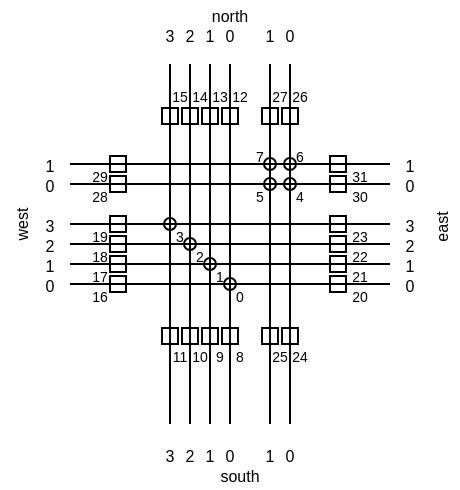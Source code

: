 <mxfile version="20.6.2" type="device"><diagram id="64z7uTkiq2hlQTXWJT0T" name="Page-1"><mxGraphModel dx="378" dy="245" grid="1" gridSize="10" guides="1" tooltips="1" connect="1" arrows="1" fold="1" page="1" pageScale="1" pageWidth="827" pageHeight="1169" math="0" shadow="0"><root><mxCell id="0"/><mxCell id="1" parent="0"/><mxCell id="mvZTVI64GBwSexgv3PBW-2" value="" style="endArrow=none;html=1;rounded=0;startArrow=oval;startFill=0;" edge="1" parent="1"><mxGeometry width="50" height="50" relative="1" as="geometry"><mxPoint x="250" y="100.0" as="sourcePoint"/><mxPoint x="240" y="100.0" as="targetPoint"/><Array as="points"><mxPoint x="250" y="100"/></Array></mxGeometry></mxCell><mxCell id="mvZTVI64GBwSexgv3PBW-3" value="" style="endArrow=none;html=1;rounded=0;startArrow=oval;startFill=0;" edge="1" parent="1"><mxGeometry width="50" height="50" relative="1" as="geometry"><mxPoint x="260" y="110.0" as="sourcePoint"/><mxPoint x="250" y="110.0" as="targetPoint"/><Array as="points"><mxPoint x="260" y="110"/></Array></mxGeometry></mxCell><mxCell id="mvZTVI64GBwSexgv3PBW-4" value="" style="endArrow=none;html=1;rounded=0;startArrow=oval;startFill=0;" edge="1" parent="1"><mxGeometry width="50" height="50" relative="1" as="geometry"><mxPoint x="260" y="100.0" as="sourcePoint"/><mxPoint x="250" y="100.0" as="targetPoint"/><Array as="points"><mxPoint x="260" y="100"/></Array></mxGeometry></mxCell><mxCell id="mvZTVI64GBwSexgv3PBW-5" value="" style="endArrow=none;html=1;rounded=0;startArrow=oval;startFill=0;" edge="1" parent="1"><mxGeometry width="50" height="50" relative="1" as="geometry"><mxPoint x="250" y="110.0" as="sourcePoint"/><mxPoint x="240" y="110.0" as="targetPoint"/><Array as="points"><mxPoint x="250" y="110"/></Array></mxGeometry></mxCell><mxCell id="mvZTVI64GBwSexgv3PBW-7" value="" style="endArrow=none;html=1;rounded=0;startArrow=box;startFill=0;endSize=6;startSize=6;" edge="1" parent="1"><mxGeometry width="50" height="50" relative="1" as="geometry"><mxPoint x="250" y="190.0" as="sourcePoint"/><mxPoint x="250" y="160.0" as="targetPoint"/><Array as="points"><mxPoint x="250" y="190"/></Array></mxGeometry></mxCell><mxCell id="mvZTVI64GBwSexgv3PBW-8" value="" style="endArrow=none;html=1;rounded=0;startArrow=box;startFill=0;endSize=6;startSize=6;" edge="1" parent="1"><mxGeometry width="50" height="50" relative="1" as="geometry"><mxPoint x="260" y="190.0" as="sourcePoint"/><mxPoint x="260" y="160.0" as="targetPoint"/><Array as="points"><mxPoint x="260" y="190"/></Array></mxGeometry></mxCell><mxCell id="mvZTVI64GBwSexgv3PBW-9" value="" style="endArrow=none;html=1;rounded=0;startArrow=box;startFill=0;endSize=6;startSize=6;" edge="1" parent="1"><mxGeometry width="50" height="50" relative="1" as="geometry"><mxPoint x="220" y="190.0" as="sourcePoint"/><mxPoint x="220" y="160.0" as="targetPoint"/><Array as="points"><mxPoint x="220" y="190"/></Array></mxGeometry></mxCell><mxCell id="mvZTVI64GBwSexgv3PBW-10" value="" style="endArrow=none;html=1;rounded=0;startArrow=box;startFill=0;endSize=6;startSize=6;" edge="1" parent="1"><mxGeometry width="50" height="50" relative="1" as="geometry"><mxPoint x="230" y="190.0" as="sourcePoint"/><mxPoint x="230" y="160.0" as="targetPoint"/><Array as="points"><mxPoint x="230" y="190"/></Array></mxGeometry></mxCell><mxCell id="mvZTVI64GBwSexgv3PBW-11" value="" style="endArrow=none;html=1;rounded=0;startArrow=box;startFill=0;endSize=6;startSize=6;" edge="1" parent="1"><mxGeometry width="50" height="50" relative="1" as="geometry"><mxPoint x="200" y="190.0" as="sourcePoint"/><mxPoint x="200" y="160.0" as="targetPoint"/><Array as="points"><mxPoint x="200" y="190"/></Array></mxGeometry></mxCell><mxCell id="mvZTVI64GBwSexgv3PBW-12" value="" style="endArrow=none;html=1;rounded=0;startArrow=box;startFill=0;endSize=6;startSize=6;" edge="1" parent="1"><mxGeometry width="50" height="50" relative="1" as="geometry"><mxPoint x="210" y="190.0" as="sourcePoint"/><mxPoint x="210" y="160.0" as="targetPoint"/><Array as="points"><mxPoint x="210" y="190"/></Array></mxGeometry></mxCell><mxCell id="mvZTVI64GBwSexgv3PBW-13" value="" style="endArrow=none;html=1;rounded=0;startArrow=box;startFill=0;endSize=6;startSize=6;" edge="1" parent="1"><mxGeometry width="50" height="50" relative="1" as="geometry"><mxPoint x="170" y="100.0" as="sourcePoint"/><mxPoint x="200" y="100.0" as="targetPoint"/><Array as="points"><mxPoint x="170" y="100"/></Array></mxGeometry></mxCell><mxCell id="mvZTVI64GBwSexgv3PBW-14" value="" style="endArrow=none;html=1;rounded=0;startArrow=box;startFill=0;endSize=6;startSize=6;" edge="1" parent="1"><mxGeometry width="50" height="50" relative="1" as="geometry"><mxPoint x="170" y="110.0" as="sourcePoint"/><mxPoint x="200" y="110.0" as="targetPoint"/><Array as="points"><mxPoint x="170" y="110"/></Array></mxGeometry></mxCell><mxCell id="mvZTVI64GBwSexgv3PBW-15" value="" style="endArrow=none;html=1;rounded=0;startArrow=box;startFill=0;endSize=6;startSize=6;" edge="1" parent="1"><mxGeometry width="50" height="50" relative="1" as="geometry"><mxPoint x="170" y="130.0" as="sourcePoint"/><mxPoint x="200" y="130.0" as="targetPoint"/><Array as="points"><mxPoint x="170" y="130"/></Array></mxGeometry></mxCell><mxCell id="mvZTVI64GBwSexgv3PBW-16" value="" style="endArrow=none;html=1;rounded=0;startArrow=box;startFill=0;endSize=6;startSize=6;" edge="1" parent="1"><mxGeometry width="50" height="50" relative="1" as="geometry"><mxPoint x="170" y="140.0" as="sourcePoint"/><mxPoint x="200" y="140.0" as="targetPoint"/><Array as="points"><mxPoint x="170" y="140"/></Array></mxGeometry></mxCell><mxCell id="mvZTVI64GBwSexgv3PBW-17" value="" style="endArrow=none;html=1;rounded=0;startArrow=box;startFill=0;endSize=6;startSize=6;" edge="1" parent="1"><mxGeometry width="50" height="50" relative="1" as="geometry"><mxPoint x="170" y="149.95" as="sourcePoint"/><mxPoint x="200" y="149.95" as="targetPoint"/><Array as="points"><mxPoint x="170" y="149.95"/></Array></mxGeometry></mxCell><mxCell id="mvZTVI64GBwSexgv3PBW-18" value="" style="endArrow=none;html=1;rounded=0;startArrow=box;startFill=0;endSize=6;startSize=6;" edge="1" parent="1"><mxGeometry width="50" height="50" relative="1" as="geometry"><mxPoint x="170" y="159.95" as="sourcePoint"/><mxPoint x="200" y="159.95" as="targetPoint"/><Array as="points"><mxPoint x="170" y="159.95"/></Array></mxGeometry></mxCell><mxCell id="mvZTVI64GBwSexgv3PBW-19" value="" style="endArrow=none;html=1;rounded=0;startArrow=box;startFill=0;endSize=6;startSize=6;" edge="1" parent="1"><mxGeometry width="50" height="50" relative="1" as="geometry"><mxPoint x="280" y="159.95" as="sourcePoint"/><mxPoint x="310" y="159.95" as="targetPoint"/><Array as="points"><mxPoint x="280" y="159.95"/></Array></mxGeometry></mxCell><mxCell id="mvZTVI64GBwSexgv3PBW-20" value="" style="endArrow=none;html=1;rounded=0;startArrow=box;startFill=0;endSize=6;startSize=6;" edge="1" parent="1"><mxGeometry width="50" height="50" relative="1" as="geometry"><mxPoint x="280" y="149.95" as="sourcePoint"/><mxPoint x="310" y="149.95" as="targetPoint"/><Array as="points"><mxPoint x="280" y="149.95"/></Array></mxGeometry></mxCell><mxCell id="mvZTVI64GBwSexgv3PBW-21" value="" style="endArrow=none;html=1;rounded=0;startArrow=box;startFill=0;endSize=6;startSize=6;" edge="1" parent="1"><mxGeometry width="50" height="50" relative="1" as="geometry"><mxPoint x="280" y="140.0" as="sourcePoint"/><mxPoint x="310" y="140.0" as="targetPoint"/><Array as="points"><mxPoint x="280" y="140"/></Array></mxGeometry></mxCell><mxCell id="mvZTVI64GBwSexgv3PBW-22" value="" style="endArrow=none;html=1;rounded=0;startArrow=box;startFill=0;endSize=6;startSize=6;" edge="1" parent="1"><mxGeometry width="50" height="50" relative="1" as="geometry"><mxPoint x="280" y="130.0" as="sourcePoint"/><mxPoint x="310" y="130.0" as="targetPoint"/><Array as="points"><mxPoint x="280" y="130"/></Array></mxGeometry></mxCell><mxCell id="mvZTVI64GBwSexgv3PBW-23" value="" style="endArrow=none;html=1;rounded=0;startArrow=box;startFill=0;endSize=6;startSize=6;" edge="1" parent="1"><mxGeometry width="50" height="50" relative="1" as="geometry"><mxPoint x="280" y="110.0" as="sourcePoint"/><mxPoint x="310" y="110.0" as="targetPoint"/><Array as="points"><mxPoint x="280" y="110"/></Array></mxGeometry></mxCell><mxCell id="mvZTVI64GBwSexgv3PBW-24" value="" style="endArrow=none;html=1;rounded=0;startArrow=box;startFill=0;endSize=6;startSize=6;" edge="1" parent="1"><mxGeometry width="50" height="50" relative="1" as="geometry"><mxPoint x="280" y="100.0" as="sourcePoint"/><mxPoint x="310" y="100.0" as="targetPoint"/><Array as="points"><mxPoint x="280" y="100"/></Array></mxGeometry></mxCell><mxCell id="mvZTVI64GBwSexgv3PBW-25" value="" style="endArrow=none;html=1;rounded=0;startArrow=box;startFill=0;endSize=6;startSize=6;" edge="1" parent="1"><mxGeometry width="50" height="50" relative="1" as="geometry"><mxPoint x="260" y="80.0" as="sourcePoint"/><mxPoint x="260" y="50" as="targetPoint"/><Array as="points"><mxPoint x="260" y="80"/></Array></mxGeometry></mxCell><mxCell id="mvZTVI64GBwSexgv3PBW-26" value="" style="endArrow=none;html=1;rounded=0;startArrow=box;startFill=0;endSize=6;startSize=6;" edge="1" parent="1"><mxGeometry width="50" height="50" relative="1" as="geometry"><mxPoint x="250" y="80.0" as="sourcePoint"/><mxPoint x="250" y="50" as="targetPoint"/><Array as="points"/></mxGeometry></mxCell><mxCell id="mvZTVI64GBwSexgv3PBW-27" value="" style="endArrow=none;html=1;rounded=0;startArrow=box;startFill=0;endSize=6;startSize=6;" edge="1" parent="1"><mxGeometry width="50" height="50" relative="1" as="geometry"><mxPoint x="230" y="80.0" as="sourcePoint"/><mxPoint x="230" y="50" as="targetPoint"/><Array as="points"/></mxGeometry></mxCell><mxCell id="mvZTVI64GBwSexgv3PBW-28" value="" style="endArrow=none;html=1;rounded=0;startArrow=box;startFill=0;endSize=6;startSize=6;" edge="1" parent="1"><mxGeometry width="50" height="50" relative="1" as="geometry"><mxPoint x="210" y="80.0" as="sourcePoint"/><mxPoint x="210" y="50" as="targetPoint"/><Array as="points"><mxPoint x="210" y="80"/></Array></mxGeometry></mxCell><mxCell id="mvZTVI64GBwSexgv3PBW-29" value="" style="endArrow=none;html=1;rounded=0;startArrow=box;startFill=0;endSize=6;startSize=6;" edge="1" parent="1"><mxGeometry width="50" height="50" relative="1" as="geometry"><mxPoint x="220" y="80.0" as="sourcePoint"/><mxPoint x="220" y="50" as="targetPoint"/><Array as="points"/></mxGeometry></mxCell><mxCell id="mvZTVI64GBwSexgv3PBW-30" value="" style="endArrow=none;html=1;rounded=0;startArrow=box;startFill=0;endSize=6;startSize=6;" edge="1" parent="1"><mxGeometry width="50" height="50" relative="1" as="geometry"><mxPoint x="200" y="80.0" as="sourcePoint"/><mxPoint x="200" y="50" as="targetPoint"/><Array as="points"/></mxGeometry></mxCell><mxCell id="mvZTVI64GBwSexgv3PBW-31" value="" style="group;rotation=0;" vertex="1" connectable="0" parent="1"><mxGeometry x="190" y="120" width="50" height="50" as="geometry"/></mxCell><mxCell id="mvZTVI64GBwSexgv3PBW-32" value="" style="endArrow=none;html=1;rounded=0;" edge="1" parent="mvZTVI64GBwSexgv3PBW-31"><mxGeometry width="50" height="50" relative="1" as="geometry"><mxPoint x="10" y="50" as="sourcePoint"/><mxPoint x="10" as="targetPoint"/></mxGeometry></mxCell><mxCell id="mvZTVI64GBwSexgv3PBW-33" value="" style="endArrow=none;html=1;rounded=0;startArrow=oval;startFill=0;" edge="1" parent="mvZTVI64GBwSexgv3PBW-31"><mxGeometry width="50" height="50" relative="1" as="geometry"><mxPoint x="10" y="10" as="sourcePoint"/><mxPoint y="10" as="targetPoint"/></mxGeometry></mxCell><mxCell id="mvZTVI64GBwSexgv3PBW-34" value="" style="endArrow=none;html=1;rounded=0;startArrow=oval;startFill=0;" edge="1" parent="mvZTVI64GBwSexgv3PBW-31"><mxGeometry width="50" height="50" relative="1" as="geometry"><mxPoint x="20" y="20" as="sourcePoint"/><mxPoint x="10" y="20" as="targetPoint"/></mxGeometry></mxCell><mxCell id="mvZTVI64GBwSexgv3PBW-35" value="" style="endArrow=none;html=1;rounded=0;startArrow=oval;startFill=0;" edge="1" parent="mvZTVI64GBwSexgv3PBW-31"><mxGeometry width="50" height="50" relative="1" as="geometry"><mxPoint x="30" y="30" as="sourcePoint"/><mxPoint x="20" y="30" as="targetPoint"/></mxGeometry></mxCell><mxCell id="mvZTVI64GBwSexgv3PBW-36" value="" style="endArrow=none;html=1;rounded=0;startArrow=oval;startFill=0;" edge="1" parent="mvZTVI64GBwSexgv3PBW-31"><mxGeometry width="50" height="50" relative="1" as="geometry"><mxPoint x="40" y="40" as="sourcePoint"/><mxPoint x="30" y="40" as="targetPoint"/></mxGeometry></mxCell><mxCell id="mvZTVI64GBwSexgv3PBW-37" value="" style="endArrow=none;html=1;rounded=0;" edge="1" parent="mvZTVI64GBwSexgv3PBW-31"><mxGeometry width="50" height="50" relative="1" as="geometry"><mxPoint x="20" y="50" as="sourcePoint"/><mxPoint x="20" as="targetPoint"/></mxGeometry></mxCell><mxCell id="mvZTVI64GBwSexgv3PBW-38" value="" style="endArrow=none;html=1;rounded=0;" edge="1" parent="mvZTVI64GBwSexgv3PBW-31"><mxGeometry width="50" height="50" relative="1" as="geometry"><mxPoint x="30" y="50" as="sourcePoint"/><mxPoint x="30" as="targetPoint"/></mxGeometry></mxCell><mxCell id="mvZTVI64GBwSexgv3PBW-39" value="" style="endArrow=none;html=1;rounded=0;" edge="1" parent="mvZTVI64GBwSexgv3PBW-31"><mxGeometry width="50" height="50" relative="1" as="geometry"><mxPoint x="40" y="50" as="sourcePoint"/><mxPoint x="40" as="targetPoint"/></mxGeometry></mxCell><mxCell id="mvZTVI64GBwSexgv3PBW-40" value="" style="endArrow=none;html=1;rounded=0;" edge="1" parent="mvZTVI64GBwSexgv3PBW-31"><mxGeometry width="50" height="50" relative="1" as="geometry"><mxPoint y="10" as="sourcePoint"/><mxPoint x="50" y="10" as="targetPoint"/></mxGeometry></mxCell><mxCell id="mvZTVI64GBwSexgv3PBW-41" value="" style="endArrow=none;html=1;rounded=0;" edge="1" parent="mvZTVI64GBwSexgv3PBW-31"><mxGeometry width="50" height="50" relative="1" as="geometry"><mxPoint y="20" as="sourcePoint"/><mxPoint x="50" y="20" as="targetPoint"/></mxGeometry></mxCell><mxCell id="mvZTVI64GBwSexgv3PBW-42" value="" style="endArrow=none;html=1;rounded=0;" edge="1" parent="mvZTVI64GBwSexgv3PBW-31"><mxGeometry width="50" height="50" relative="1" as="geometry"><mxPoint y="30" as="sourcePoint"/><mxPoint x="50" y="30" as="targetPoint"/></mxGeometry></mxCell><mxCell id="mvZTVI64GBwSexgv3PBW-43" value="" style="endArrow=none;html=1;rounded=0;" edge="1" parent="mvZTVI64GBwSexgv3PBW-31"><mxGeometry width="50" height="50" relative="1" as="geometry"><mxPoint y="40" as="sourcePoint"/><mxPoint x="50" y="40" as="targetPoint"/></mxGeometry></mxCell><mxCell id="mvZTVI64GBwSexgv3PBW-85" value="&lt;font style=&quot;font-size: 7px;&quot;&gt;0&lt;/font&gt;" style="text;html=1;strokeColor=none;fillColor=none;align=center;verticalAlign=middle;whiteSpace=wrap;rounded=0;" vertex="1" parent="mvZTVI64GBwSexgv3PBW-31"><mxGeometry x="40" y="40" width="10" height="10" as="geometry"/></mxCell><mxCell id="mvZTVI64GBwSexgv3PBW-86" value="&lt;font style=&quot;font-size: 7px;&quot;&gt;1&lt;/font&gt;" style="text;html=1;strokeColor=none;fillColor=none;align=center;verticalAlign=middle;whiteSpace=wrap;rounded=0;" vertex="1" parent="mvZTVI64GBwSexgv3PBW-31"><mxGeometry x="30" y="30" width="10" height="10" as="geometry"/></mxCell><mxCell id="mvZTVI64GBwSexgv3PBW-87" value="&lt;font style=&quot;font-size: 7px;&quot;&gt;2&lt;/font&gt;" style="text;html=1;strokeColor=none;fillColor=none;align=center;verticalAlign=middle;whiteSpace=wrap;rounded=0;" vertex="1" parent="mvZTVI64GBwSexgv3PBW-31"><mxGeometry x="20" y="20" width="10" height="10" as="geometry"/></mxCell><mxCell id="mvZTVI64GBwSexgv3PBW-88" value="&lt;font style=&quot;font-size: 7px;&quot;&gt;3&lt;/font&gt;" style="text;html=1;strokeColor=none;fillColor=none;align=center;verticalAlign=middle;whiteSpace=wrap;rounded=0;" vertex="1" parent="mvZTVI64GBwSexgv3PBW-31"><mxGeometry x="10" y="10" width="10" height="10" as="geometry"/></mxCell><mxCell id="mvZTVI64GBwSexgv3PBW-44" value="" style="endArrow=none;html=1;rounded=0;" edge="1" parent="1"><mxGeometry width="50" height="50" relative="1" as="geometry"><mxPoint x="200" y="50" as="sourcePoint"/><mxPoint x="200" y="230.0" as="targetPoint"/><Array as="points"><mxPoint x="200" y="230"/></Array></mxGeometry></mxCell><mxCell id="mvZTVI64GBwSexgv3PBW-45" value="" style="endArrow=none;html=1;rounded=0;" edge="1" parent="1"><mxGeometry width="50" height="50" relative="1" as="geometry"><mxPoint x="310" y="100.0" as="sourcePoint"/><mxPoint x="250" y="100.0" as="targetPoint"/><Array as="points"><mxPoint x="250" y="100"/><mxPoint x="150" y="100"/></Array></mxGeometry></mxCell><mxCell id="mvZTVI64GBwSexgv3PBW-46" value="" style="endArrow=none;html=1;rounded=0;" edge="1" parent="1"><mxGeometry width="50" height="50" relative="1" as="geometry"><mxPoint x="310" y="110.0" as="sourcePoint"/><mxPoint x="250" y="110.0" as="targetPoint"/><Array as="points"><mxPoint x="250" y="110"/><mxPoint x="150" y="110"/></Array></mxGeometry></mxCell><mxCell id="mvZTVI64GBwSexgv3PBW-47" value="" style="endArrow=none;html=1;rounded=0;" edge="1" parent="1"><mxGeometry width="50" height="50" relative="1" as="geometry"><mxPoint x="310" y="130.0" as="sourcePoint"/><mxPoint x="250" y="130.0" as="targetPoint"/><Array as="points"><mxPoint x="250" y="130"/><mxPoint x="150" y="130"/></Array></mxGeometry></mxCell><mxCell id="mvZTVI64GBwSexgv3PBW-48" value="" style="endArrow=none;html=1;rounded=0;" edge="1" parent="1"><mxGeometry width="50" height="50" relative="1" as="geometry"><mxPoint x="310" y="140.0" as="sourcePoint"/><mxPoint x="250" y="140.0" as="targetPoint"/><Array as="points"><mxPoint x="250" y="140"/><mxPoint x="150" y="140"/></Array></mxGeometry></mxCell><mxCell id="mvZTVI64GBwSexgv3PBW-49" value="" style="endArrow=none;html=1;rounded=0;" edge="1" parent="1"><mxGeometry width="50" height="50" relative="1" as="geometry"><mxPoint x="310" y="150.0" as="sourcePoint"/><mxPoint x="250" y="150.0" as="targetPoint"/><Array as="points"><mxPoint x="250" y="150"/><mxPoint x="150" y="150"/></Array></mxGeometry></mxCell><mxCell id="mvZTVI64GBwSexgv3PBW-50" value="" style="endArrow=none;html=1;rounded=0;" edge="1" parent="1"><mxGeometry width="50" height="50" relative="1" as="geometry"><mxPoint x="310" y="160.0" as="sourcePoint"/><mxPoint x="250" y="160.0" as="targetPoint"/><Array as="points"><mxPoint x="250" y="160"/><mxPoint x="150" y="160"/></Array></mxGeometry></mxCell><mxCell id="mvZTVI64GBwSexgv3PBW-51" value="" style="endArrow=none;html=1;rounded=0;" edge="1" parent="1"><mxGeometry width="50" height="50" relative="1" as="geometry"><mxPoint x="210" y="50" as="sourcePoint"/><mxPoint x="210" y="230.0" as="targetPoint"/><Array as="points"><mxPoint x="210" y="230"/></Array></mxGeometry></mxCell><mxCell id="mvZTVI64GBwSexgv3PBW-52" value="" style="endArrow=none;html=1;rounded=0;" edge="1" parent="1"><mxGeometry width="50" height="50" relative="1" as="geometry"><mxPoint x="220" y="50" as="sourcePoint"/><mxPoint x="220" y="230.0" as="targetPoint"/><Array as="points"><mxPoint x="220" y="230"/></Array></mxGeometry></mxCell><mxCell id="mvZTVI64GBwSexgv3PBW-53" value="" style="endArrow=none;html=1;rounded=0;" edge="1" parent="1"><mxGeometry width="50" height="50" relative="1" as="geometry"><mxPoint x="230" y="50" as="sourcePoint"/><mxPoint x="230" y="230.0" as="targetPoint"/><Array as="points"><mxPoint x="230" y="230"/></Array></mxGeometry></mxCell><mxCell id="mvZTVI64GBwSexgv3PBW-54" value="" style="endArrow=none;html=1;rounded=0;" edge="1" parent="1"><mxGeometry width="50" height="50" relative="1" as="geometry"><mxPoint x="250" y="50" as="sourcePoint"/><mxPoint x="250" y="230.0" as="targetPoint"/><Array as="points"><mxPoint x="250" y="230"/></Array></mxGeometry></mxCell><mxCell id="mvZTVI64GBwSexgv3PBW-55" value="" style="endArrow=none;html=1;rounded=0;" edge="1" parent="1"><mxGeometry width="50" height="50" relative="1" as="geometry"><mxPoint x="260" y="50" as="sourcePoint"/><mxPoint x="260" y="230.0" as="targetPoint"/><Array as="points"><mxPoint x="260" y="230"/></Array></mxGeometry></mxCell><mxCell id="mvZTVI64GBwSexgv3PBW-56" value="&lt;font style=&quot;font-size: 8px;&quot;&gt;0&lt;/font&gt;" style="text;html=1;strokeColor=none;fillColor=none;align=center;verticalAlign=middle;whiteSpace=wrap;rounded=0;" vertex="1" parent="1"><mxGeometry x="130" y="150" width="20" height="20" as="geometry"/></mxCell><mxCell id="mvZTVI64GBwSexgv3PBW-57" value="&lt;font style=&quot;font-size: 8px;&quot;&gt;1&lt;/font&gt;" style="text;html=1;strokeColor=none;fillColor=none;align=center;verticalAlign=middle;whiteSpace=wrap;rounded=0;" vertex="1" parent="1"><mxGeometry x="130" y="140" width="20" height="20" as="geometry"/></mxCell><mxCell id="mvZTVI64GBwSexgv3PBW-58" value="&lt;font style=&quot;font-size: 8px;&quot;&gt;2&lt;/font&gt;" style="text;html=1;strokeColor=none;fillColor=none;align=center;verticalAlign=middle;whiteSpace=wrap;rounded=0;" vertex="1" parent="1"><mxGeometry x="130" y="130" width="20" height="20" as="geometry"/></mxCell><mxCell id="mvZTVI64GBwSexgv3PBW-59" value="&lt;font style=&quot;font-size: 8px;&quot;&gt;3&lt;/font&gt;" style="text;html=1;strokeColor=none;fillColor=none;align=center;verticalAlign=middle;whiteSpace=wrap;rounded=0;" vertex="1" parent="1"><mxGeometry x="130" y="120" width="20" height="20" as="geometry"/></mxCell><mxCell id="mvZTVI64GBwSexgv3PBW-60" value="&lt;font style=&quot;font-size: 8px;&quot;&gt;0&lt;/font&gt;" style="text;html=1;strokeColor=none;fillColor=none;align=center;verticalAlign=middle;whiteSpace=wrap;rounded=0;" vertex="1" parent="1"><mxGeometry x="130" y="100" width="20" height="20" as="geometry"/></mxCell><mxCell id="mvZTVI64GBwSexgv3PBW-61" value="&lt;font style=&quot;font-size: 8px;&quot;&gt;1&lt;/font&gt;" style="text;html=1;strokeColor=none;fillColor=none;align=center;verticalAlign=middle;whiteSpace=wrap;rounded=0;" vertex="1" parent="1"><mxGeometry x="130" y="90" width="20" height="20" as="geometry"/></mxCell><mxCell id="mvZTVI64GBwSexgv3PBW-62" value="&lt;font style=&quot;font-size: 8px;&quot;&gt;0&lt;/font&gt;" style="text;html=1;strokeColor=none;fillColor=none;align=center;verticalAlign=middle;whiteSpace=wrap;rounded=0;" vertex="1" parent="1"><mxGeometry x="220" y="240" width="20" height="10" as="geometry"/></mxCell><mxCell id="mvZTVI64GBwSexgv3PBW-63" value="&lt;font style=&quot;font-size: 8px;&quot;&gt;1&lt;/font&gt;" style="text;html=1;strokeColor=none;fillColor=none;align=center;verticalAlign=middle;whiteSpace=wrap;rounded=0;" vertex="1" parent="1"><mxGeometry x="210" y="240" width="20" height="10" as="geometry"/></mxCell><mxCell id="mvZTVI64GBwSexgv3PBW-64" value="&lt;font style=&quot;font-size: 8px;&quot;&gt;2&lt;/font&gt;" style="text;html=1;strokeColor=none;fillColor=none;align=center;verticalAlign=middle;whiteSpace=wrap;rounded=0;" vertex="1" parent="1"><mxGeometry x="200" y="240" width="20" height="10" as="geometry"/></mxCell><mxCell id="mvZTVI64GBwSexgv3PBW-65" value="&lt;font style=&quot;font-size: 8px;&quot;&gt;3&lt;/font&gt;" style="text;html=1;strokeColor=none;fillColor=none;align=center;verticalAlign=middle;whiteSpace=wrap;rounded=0;" vertex="1" parent="1"><mxGeometry x="190" y="240" width="20" height="10" as="geometry"/></mxCell><mxCell id="mvZTVI64GBwSexgv3PBW-66" value="&lt;font style=&quot;font-size: 8px;&quot;&gt;0&lt;/font&gt;" style="text;html=1;strokeColor=none;fillColor=none;align=center;verticalAlign=middle;whiteSpace=wrap;rounded=0;" vertex="1" parent="1"><mxGeometry x="250" y="240" width="20" height="10" as="geometry"/></mxCell><mxCell id="mvZTVI64GBwSexgv3PBW-67" value="&lt;font style=&quot;font-size: 8px;&quot;&gt;1&lt;/font&gt;" style="text;html=1;strokeColor=none;fillColor=none;align=center;verticalAlign=middle;whiteSpace=wrap;rounded=0;" vertex="1" parent="1"><mxGeometry x="240" y="240" width="20" height="10" as="geometry"/></mxCell><mxCell id="mvZTVI64GBwSexgv3PBW-68" value="&lt;font style=&quot;font-size: 8px;&quot;&gt;north&lt;/font&gt;" style="text;html=1;strokeColor=none;fillColor=none;align=center;verticalAlign=middle;whiteSpace=wrap;rounded=0;" vertex="1" parent="1"><mxGeometry x="205" y="20" width="50" height="10" as="geometry"/></mxCell><mxCell id="mvZTVI64GBwSexgv3PBW-69" value="&lt;font style=&quot;font-size: 8px;&quot;&gt;south&lt;/font&gt;" style="text;html=1;strokeColor=none;fillColor=none;align=center;verticalAlign=middle;whiteSpace=wrap;rounded=0;" vertex="1" parent="1"><mxGeometry x="210" y="250" width="50" height="10" as="geometry"/></mxCell><mxCell id="mvZTVI64GBwSexgv3PBW-70" value="&lt;font style=&quot;font-size: 8px;&quot;&gt;west&lt;br&gt;&lt;/font&gt;" style="text;html=1;strokeColor=none;fillColor=none;align=center;verticalAlign=middle;whiteSpace=wrap;rounded=0;rotation=270;" vertex="1" parent="1"><mxGeometry x="100" y="120" width="50" height="20" as="geometry"/></mxCell><mxCell id="mvZTVI64GBwSexgv3PBW-71" value="&lt;font style=&quot;font-size: 8px;&quot;&gt;east&lt;br&gt;&lt;/font&gt;" style="text;html=1;strokeColor=none;fillColor=none;align=center;verticalAlign=middle;whiteSpace=wrap;rounded=0;rotation=270;" vertex="1" parent="1"><mxGeometry x="310" y="122.5" width="50" height="17.5" as="geometry"/></mxCell><mxCell id="mvZTVI64GBwSexgv3PBW-72" value="&lt;font style=&quot;font-size: 8px;&quot;&gt;0&lt;/font&gt;" style="text;html=1;strokeColor=none;fillColor=none;align=center;verticalAlign=middle;whiteSpace=wrap;rounded=0;" vertex="1" parent="1"><mxGeometry x="220" y="30" width="20" height="10" as="geometry"/></mxCell><mxCell id="mvZTVI64GBwSexgv3PBW-73" value="&lt;font style=&quot;font-size: 8px;&quot;&gt;1&lt;/font&gt;" style="text;html=1;strokeColor=none;fillColor=none;align=center;verticalAlign=middle;whiteSpace=wrap;rounded=0;" vertex="1" parent="1"><mxGeometry x="210" y="30" width="20" height="10" as="geometry"/></mxCell><mxCell id="mvZTVI64GBwSexgv3PBW-74" value="&lt;font style=&quot;font-size: 8px;&quot;&gt;2&lt;/font&gt;" style="text;html=1;strokeColor=none;fillColor=none;align=center;verticalAlign=middle;whiteSpace=wrap;rounded=0;" vertex="1" parent="1"><mxGeometry x="200" y="30" width="20" height="10" as="geometry"/></mxCell><mxCell id="mvZTVI64GBwSexgv3PBW-75" value="&lt;font style=&quot;font-size: 8px;&quot;&gt;3&lt;/font&gt;" style="text;html=1;strokeColor=none;fillColor=none;align=center;verticalAlign=middle;whiteSpace=wrap;rounded=0;" vertex="1" parent="1"><mxGeometry x="190" y="30" width="20" height="10" as="geometry"/></mxCell><mxCell id="mvZTVI64GBwSexgv3PBW-76" value="&lt;font style=&quot;font-size: 8px;&quot;&gt;0&lt;/font&gt;" style="text;html=1;strokeColor=none;fillColor=none;align=center;verticalAlign=middle;whiteSpace=wrap;rounded=0;" vertex="1" parent="1"><mxGeometry x="250" y="30" width="20" height="10" as="geometry"/></mxCell><mxCell id="mvZTVI64GBwSexgv3PBW-77" value="&lt;font style=&quot;font-size: 8px;&quot;&gt;1&lt;/font&gt;" style="text;html=1;strokeColor=none;fillColor=none;align=center;verticalAlign=middle;whiteSpace=wrap;rounded=0;" vertex="1" parent="1"><mxGeometry x="240" y="30" width="20" height="10" as="geometry"/></mxCell><mxCell id="mvZTVI64GBwSexgv3PBW-78" value="&lt;font style=&quot;font-size: 8px;&quot;&gt;0&lt;/font&gt;" style="text;html=1;strokeColor=none;fillColor=none;align=center;verticalAlign=middle;whiteSpace=wrap;rounded=0;" vertex="1" parent="1"><mxGeometry x="310" y="150" width="20" height="20" as="geometry"/></mxCell><mxCell id="mvZTVI64GBwSexgv3PBW-79" value="&lt;font style=&quot;font-size: 8px;&quot;&gt;1&lt;/font&gt;" style="text;html=1;strokeColor=none;fillColor=none;align=center;verticalAlign=middle;whiteSpace=wrap;rounded=0;" vertex="1" parent="1"><mxGeometry x="310" y="140" width="20" height="20" as="geometry"/></mxCell><mxCell id="mvZTVI64GBwSexgv3PBW-80" value="&lt;font style=&quot;font-size: 8px;&quot;&gt;2&lt;/font&gt;" style="text;html=1;strokeColor=none;fillColor=none;align=center;verticalAlign=middle;whiteSpace=wrap;rounded=0;" vertex="1" parent="1"><mxGeometry x="310" y="130" width="20" height="20" as="geometry"/></mxCell><mxCell id="mvZTVI64GBwSexgv3PBW-81" value="&lt;font style=&quot;font-size: 8px;&quot;&gt;3&lt;/font&gt;" style="text;html=1;strokeColor=none;fillColor=none;align=center;verticalAlign=middle;whiteSpace=wrap;rounded=0;" vertex="1" parent="1"><mxGeometry x="310" y="120" width="20" height="20" as="geometry"/></mxCell><mxCell id="mvZTVI64GBwSexgv3PBW-82" value="&lt;font style=&quot;font-size: 8px;&quot;&gt;0&lt;/font&gt;" style="text;html=1;strokeColor=none;fillColor=none;align=center;verticalAlign=middle;whiteSpace=wrap;rounded=0;" vertex="1" parent="1"><mxGeometry x="310" y="100" width="20" height="20" as="geometry"/></mxCell><mxCell id="mvZTVI64GBwSexgv3PBW-83" value="&lt;font style=&quot;font-size: 8px;&quot;&gt;1&lt;/font&gt;" style="text;html=1;strokeColor=none;fillColor=none;align=center;verticalAlign=middle;whiteSpace=wrap;rounded=0;" vertex="1" parent="1"><mxGeometry x="310" y="90" width="20" height="20" as="geometry"/></mxCell><mxCell id="mvZTVI64GBwSexgv3PBW-89" value="&lt;font style=&quot;font-size: 7px;&quot;&gt;4&lt;/font&gt;" style="text;html=1;strokeColor=none;fillColor=none;align=center;verticalAlign=middle;whiteSpace=wrap;rounded=0;" vertex="1" parent="1"><mxGeometry x="260" y="110" width="10" height="10" as="geometry"/></mxCell><mxCell id="mvZTVI64GBwSexgv3PBW-90" value="&lt;font style=&quot;font-size: 7px;&quot;&gt;5&lt;/font&gt;" style="text;html=1;strokeColor=none;fillColor=none;align=center;verticalAlign=middle;whiteSpace=wrap;rounded=0;" vertex="1" parent="1"><mxGeometry x="240" y="110" width="10" height="10" as="geometry"/></mxCell><mxCell id="mvZTVI64GBwSexgv3PBW-91" value="&lt;font style=&quot;font-size: 7px;&quot;&gt;6&lt;/font&gt;" style="text;html=1;strokeColor=none;fillColor=none;align=center;verticalAlign=middle;whiteSpace=wrap;rounded=0;" vertex="1" parent="1"><mxGeometry x="260" y="90" width="10" height="10" as="geometry"/></mxCell><mxCell id="mvZTVI64GBwSexgv3PBW-92" value="&lt;font style=&quot;font-size: 7px;&quot;&gt;7&lt;/font&gt;" style="text;html=1;strokeColor=none;fillColor=none;align=center;verticalAlign=middle;whiteSpace=wrap;rounded=0;" vertex="1" parent="1"><mxGeometry x="240" y="90" width="10" height="10" as="geometry"/></mxCell><mxCell id="mvZTVI64GBwSexgv3PBW-95" value="&lt;font style=&quot;font-size: 7px;&quot;&gt;8&lt;/font&gt;" style="text;html=1;strokeColor=none;fillColor=none;align=center;verticalAlign=middle;whiteSpace=wrap;rounded=0;" vertex="1" parent="1"><mxGeometry x="230" y="190" width="10" height="10" as="geometry"/></mxCell><mxCell id="mvZTVI64GBwSexgv3PBW-96" value="&lt;font style=&quot;font-size: 7px;&quot;&gt;9&lt;/font&gt;" style="text;html=1;strokeColor=none;fillColor=none;align=center;verticalAlign=middle;whiteSpace=wrap;rounded=0;" vertex="1" parent="1"><mxGeometry x="220" y="190" width="10" height="10" as="geometry"/></mxCell><mxCell id="mvZTVI64GBwSexgv3PBW-97" value="&lt;font style=&quot;font-size: 7px;&quot;&gt;10&lt;/font&gt;" style="text;html=1;strokeColor=none;fillColor=none;align=center;verticalAlign=middle;whiteSpace=wrap;rounded=0;" vertex="1" parent="1"><mxGeometry x="210" y="190" width="10" height="10" as="geometry"/></mxCell><mxCell id="mvZTVI64GBwSexgv3PBW-98" value="&lt;font style=&quot;font-size: 7px;&quot;&gt;11&lt;/font&gt;" style="text;html=1;strokeColor=none;fillColor=none;align=center;verticalAlign=middle;whiteSpace=wrap;rounded=0;" vertex="1" parent="1"><mxGeometry x="200" y="190" width="10" height="10" as="geometry"/></mxCell><mxCell id="mvZTVI64GBwSexgv3PBW-99" value="&lt;font style=&quot;font-size: 7px;&quot;&gt;12&lt;/font&gt;" style="text;html=1;strokeColor=none;fillColor=none;align=center;verticalAlign=middle;whiteSpace=wrap;rounded=0;" vertex="1" parent="1"><mxGeometry x="230" y="60" width="10" height="10" as="geometry"/></mxCell><mxCell id="mvZTVI64GBwSexgv3PBW-100" value="&lt;font style=&quot;font-size: 7px;&quot;&gt;13&lt;/font&gt;" style="text;html=1;strokeColor=none;fillColor=none;align=center;verticalAlign=middle;whiteSpace=wrap;rounded=0;" vertex="1" parent="1"><mxGeometry x="220" y="60" width="10" height="10" as="geometry"/></mxCell><mxCell id="mvZTVI64GBwSexgv3PBW-101" value="&lt;font style=&quot;font-size: 7px;&quot;&gt;14&lt;/font&gt;" style="text;html=1;strokeColor=none;fillColor=none;align=center;verticalAlign=middle;whiteSpace=wrap;rounded=0;" vertex="1" parent="1"><mxGeometry x="210" y="60" width="10" height="10" as="geometry"/></mxCell><mxCell id="mvZTVI64GBwSexgv3PBW-102" value="&lt;font style=&quot;font-size: 7px;&quot;&gt;15&lt;/font&gt;" style="text;html=1;strokeColor=none;fillColor=none;align=center;verticalAlign=middle;whiteSpace=wrap;rounded=0;" vertex="1" parent="1"><mxGeometry x="200" y="60" width="10" height="10" as="geometry"/></mxCell><mxCell id="mvZTVI64GBwSexgv3PBW-103" value="&lt;font style=&quot;font-size: 7px;&quot;&gt;16&lt;/font&gt;" style="text;html=1;strokeColor=none;fillColor=none;align=center;verticalAlign=middle;whiteSpace=wrap;rounded=0;" vertex="1" parent="1"><mxGeometry x="160" y="160" width="10" height="10" as="geometry"/></mxCell><mxCell id="mvZTVI64GBwSexgv3PBW-104" value="&lt;font style=&quot;font-size: 7px;&quot;&gt;17&lt;/font&gt;" style="text;html=1;strokeColor=none;fillColor=none;align=center;verticalAlign=middle;whiteSpace=wrap;rounded=0;" vertex="1" parent="1"><mxGeometry x="160" y="150" width="10" height="10" as="geometry"/></mxCell><mxCell id="mvZTVI64GBwSexgv3PBW-105" value="&lt;font style=&quot;font-size: 7px;&quot;&gt;18&lt;/font&gt;" style="text;html=1;strokeColor=none;fillColor=none;align=center;verticalAlign=middle;whiteSpace=wrap;rounded=0;" vertex="1" parent="1"><mxGeometry x="160" y="140" width="10" height="10" as="geometry"/></mxCell><mxCell id="mvZTVI64GBwSexgv3PBW-106" value="&lt;font style=&quot;font-size: 7px;&quot;&gt;19&lt;/font&gt;" style="text;html=1;strokeColor=none;fillColor=none;align=center;verticalAlign=middle;whiteSpace=wrap;rounded=0;" vertex="1" parent="1"><mxGeometry x="160" y="130" width="10" height="10" as="geometry"/></mxCell><mxCell id="mvZTVI64GBwSexgv3PBW-107" value="&lt;span style=&quot;font-size: 7px;&quot;&gt;20&lt;/span&gt;" style="text;html=1;strokeColor=none;fillColor=none;align=center;verticalAlign=middle;whiteSpace=wrap;rounded=0;" vertex="1" parent="1"><mxGeometry x="290" y="160" width="10" height="10" as="geometry"/></mxCell><mxCell id="mvZTVI64GBwSexgv3PBW-108" value="&lt;span style=&quot;font-size: 7px;&quot;&gt;21&lt;/span&gt;" style="text;html=1;strokeColor=none;fillColor=none;align=center;verticalAlign=middle;whiteSpace=wrap;rounded=0;" vertex="1" parent="1"><mxGeometry x="290" y="150" width="10" height="10" as="geometry"/></mxCell><mxCell id="mvZTVI64GBwSexgv3PBW-109" value="&lt;span style=&quot;font-size: 7px;&quot;&gt;22&lt;/span&gt;" style="text;html=1;strokeColor=none;fillColor=none;align=center;verticalAlign=middle;whiteSpace=wrap;rounded=0;" vertex="1" parent="1"><mxGeometry x="290" y="140" width="10" height="10" as="geometry"/></mxCell><mxCell id="mvZTVI64GBwSexgv3PBW-110" value="&lt;span style=&quot;font-size: 7px;&quot;&gt;23&lt;/span&gt;" style="text;html=1;strokeColor=none;fillColor=none;align=center;verticalAlign=middle;whiteSpace=wrap;rounded=0;" vertex="1" parent="1"><mxGeometry x="290" y="130" width="10" height="10" as="geometry"/></mxCell><mxCell id="mvZTVI64GBwSexgv3PBW-111" value="&lt;span style=&quot;font-size: 7px;&quot;&gt;24&lt;/span&gt;" style="text;html=1;strokeColor=none;fillColor=none;align=center;verticalAlign=middle;whiteSpace=wrap;rounded=0;" vertex="1" parent="1"><mxGeometry x="260" y="190" width="10" height="10" as="geometry"/></mxCell><mxCell id="mvZTVI64GBwSexgv3PBW-112" value="&lt;span style=&quot;font-size: 7px;&quot;&gt;25&lt;/span&gt;" style="text;html=1;strokeColor=none;fillColor=none;align=center;verticalAlign=middle;whiteSpace=wrap;rounded=0;" vertex="1" parent="1"><mxGeometry x="250" y="190" width="10" height="10" as="geometry"/></mxCell><mxCell id="mvZTVI64GBwSexgv3PBW-113" value="&lt;span style=&quot;font-size: 7px;&quot;&gt;26&lt;/span&gt;" style="text;html=1;strokeColor=none;fillColor=none;align=center;verticalAlign=middle;whiteSpace=wrap;rounded=0;" vertex="1" parent="1"><mxGeometry x="260" y="60" width="10" height="10" as="geometry"/></mxCell><mxCell id="mvZTVI64GBwSexgv3PBW-114" value="&lt;span style=&quot;font-size: 7px;&quot;&gt;27&lt;/span&gt;" style="text;html=1;strokeColor=none;fillColor=none;align=center;verticalAlign=middle;whiteSpace=wrap;rounded=0;" vertex="1" parent="1"><mxGeometry x="250" y="60" width="10" height="10" as="geometry"/></mxCell><mxCell id="mvZTVI64GBwSexgv3PBW-115" value="&lt;span style=&quot;font-size: 7px;&quot;&gt;28&lt;/span&gt;" style="text;html=1;strokeColor=none;fillColor=none;align=center;verticalAlign=middle;whiteSpace=wrap;rounded=0;" vertex="1" parent="1"><mxGeometry x="160" y="110" width="10" height="10" as="geometry"/></mxCell><mxCell id="mvZTVI64GBwSexgv3PBW-116" value="&lt;span style=&quot;font-size: 7px;&quot;&gt;29&lt;/span&gt;" style="text;html=1;strokeColor=none;fillColor=none;align=center;verticalAlign=middle;whiteSpace=wrap;rounded=0;" vertex="1" parent="1"><mxGeometry x="160" y="100" width="10" height="10" as="geometry"/></mxCell><mxCell id="mvZTVI64GBwSexgv3PBW-117" value="&lt;span style=&quot;font-size: 7px;&quot;&gt;30&lt;/span&gt;" style="text;html=1;strokeColor=none;fillColor=none;align=center;verticalAlign=middle;whiteSpace=wrap;rounded=0;" vertex="1" parent="1"><mxGeometry x="290" y="110" width="10" height="10" as="geometry"/></mxCell><mxCell id="mvZTVI64GBwSexgv3PBW-118" value="&lt;span style=&quot;font-size: 7px;&quot;&gt;31&lt;/span&gt;" style="text;html=1;strokeColor=none;fillColor=none;align=center;verticalAlign=middle;whiteSpace=wrap;rounded=0;" vertex="1" parent="1"><mxGeometry x="290" y="100" width="10" height="10" as="geometry"/></mxCell></root></mxGraphModel></diagram></mxfile>